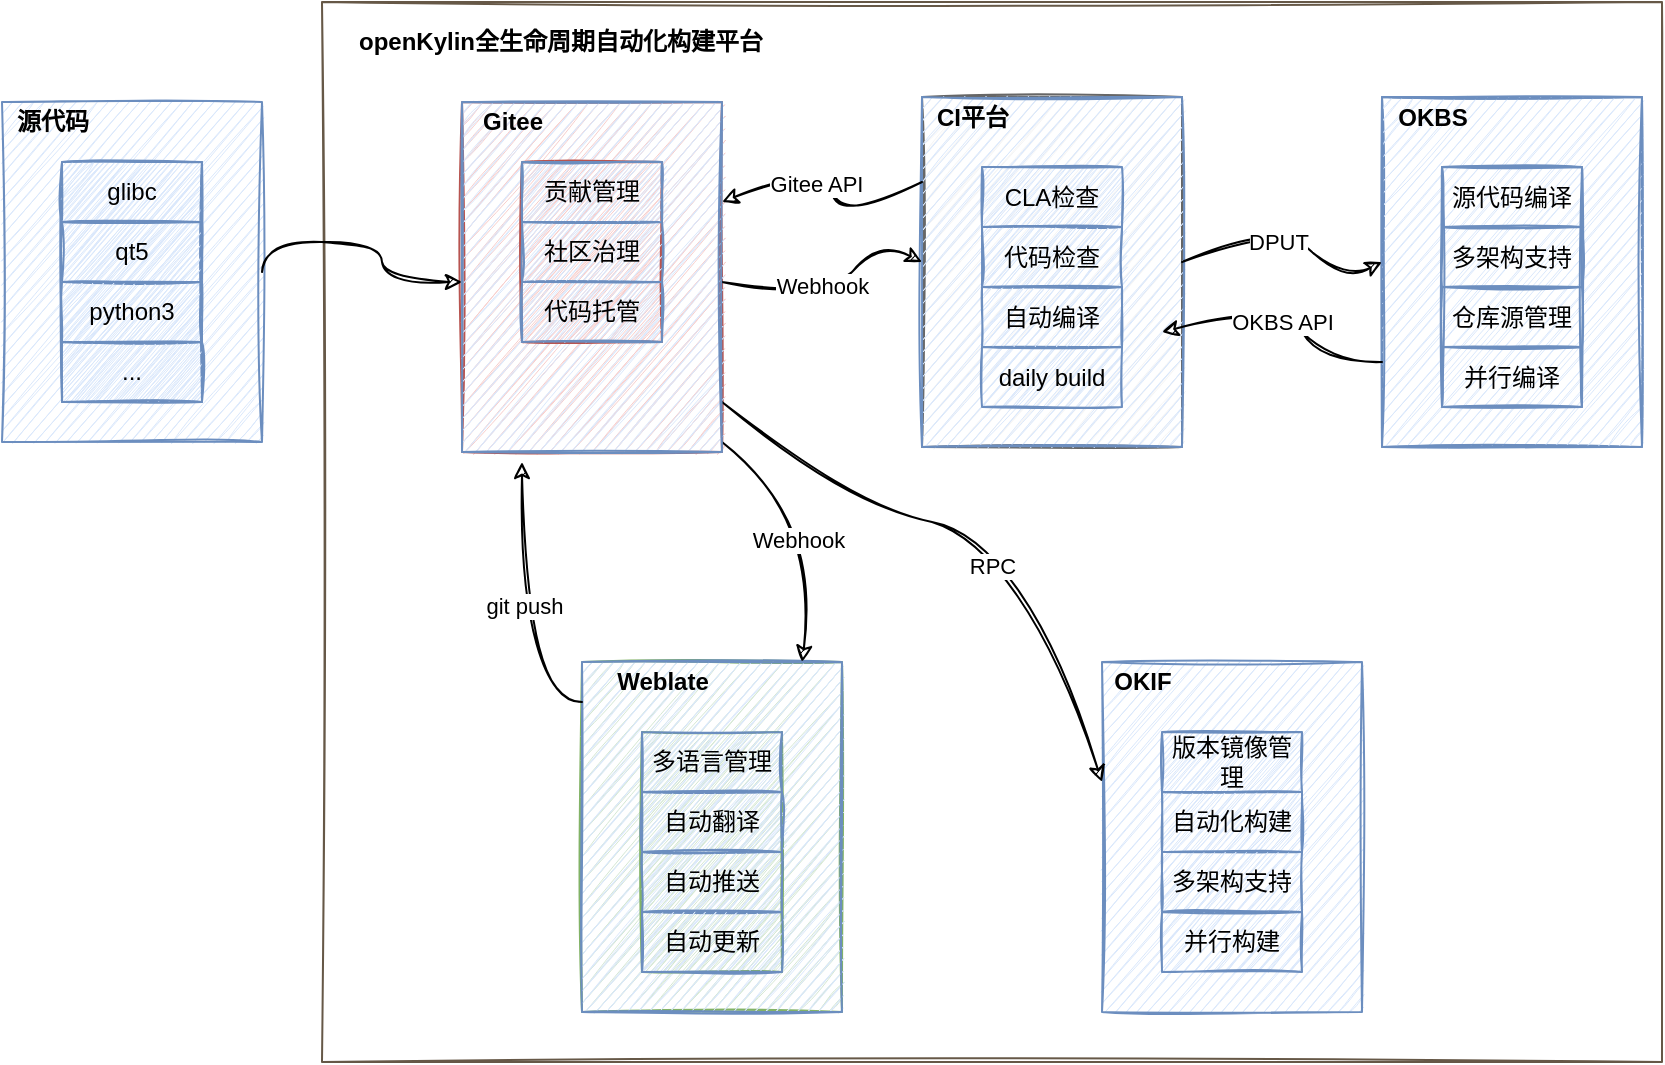 <mxfile version="18.1.1" type="github">
  <diagram id="IcLi22L3jf5gw6k58GcI" name="第 1 页">
    <mxGraphModel dx="1185" dy="598" grid="1" gridSize="10" guides="1" tooltips="1" connect="1" arrows="1" fold="1" page="1" pageScale="1" pageWidth="827" pageHeight="1169" math="0" shadow="0">
      <root>
        <mxCell id="0" />
        <mxCell id="1" parent="0" />
        <mxCell id="4SqKXaYtbgKI0CTbk92x-108" value="" style="rounded=0;whiteSpace=wrap;html=1;sketch=1;strokeColor=#665847;fillColor=none;gradientColor=none;" vertex="1" parent="1">
          <mxGeometry x="190" y="120" width="670" height="530" as="geometry" />
        </mxCell>
        <mxCell id="4SqKXaYtbgKI0CTbk92x-11" value="" style="group;rounded=0;sketch=1;" vertex="1" connectable="0" parent="1">
          <mxGeometry x="30" y="160" width="130" height="170" as="geometry" />
        </mxCell>
        <mxCell id="4SqKXaYtbgKI0CTbk92x-1" value="" style="rounded=0;whiteSpace=wrap;html=1;fillColor=#dae8fc;strokeColor=#6c8ebf;sketch=1;" vertex="1" parent="4SqKXaYtbgKI0CTbk92x-11">
          <mxGeometry y="10" width="130" height="170" as="geometry" />
        </mxCell>
        <mxCell id="4SqKXaYtbgKI0CTbk92x-2" value="源代码" style="text;html=1;align=center;verticalAlign=middle;resizable=0;points=[];autosize=1;strokeColor=none;fillColor=none;rounded=0;sketch=1;fontStyle=1" vertex="1" parent="4SqKXaYtbgKI0CTbk92x-11">
          <mxGeometry y="10" width="50" height="20" as="geometry" />
        </mxCell>
        <mxCell id="4SqKXaYtbgKI0CTbk92x-10" value="" style="group;rounded=0;fillColor=#dae8fc;strokeColor=#6c8ebf;sketch=1;" vertex="1" connectable="0" parent="4SqKXaYtbgKI0CTbk92x-11">
          <mxGeometry x="30" y="40" width="70" height="120" as="geometry" />
        </mxCell>
        <mxCell id="4SqKXaYtbgKI0CTbk92x-3" value="glibc" style="rounded=0;whiteSpace=wrap;html=1;fillColor=#dae8fc;strokeColor=#6c8ebf;sketch=1;" vertex="1" parent="4SqKXaYtbgKI0CTbk92x-10">
          <mxGeometry width="70" height="30" as="geometry" />
        </mxCell>
        <mxCell id="4SqKXaYtbgKI0CTbk92x-4" value="qt5" style="rounded=0;whiteSpace=wrap;html=1;fillColor=#dae8fc;strokeColor=#6c8ebf;sketch=1;" vertex="1" parent="4SqKXaYtbgKI0CTbk92x-10">
          <mxGeometry y="30" width="70" height="30" as="geometry" />
        </mxCell>
        <mxCell id="4SqKXaYtbgKI0CTbk92x-7" value="python3" style="rounded=0;whiteSpace=wrap;html=1;fillColor=#dae8fc;strokeColor=#6c8ebf;sketch=1;" vertex="1" parent="4SqKXaYtbgKI0CTbk92x-10">
          <mxGeometry y="60" width="70" height="30" as="geometry" />
        </mxCell>
        <mxCell id="4SqKXaYtbgKI0CTbk92x-8" value="&lt;span style=&quot;color: rgba(0, 0, 0, 0); font-family: monospace; font-size: 0px; text-align: start;&quot;&gt;%3CmxGraphModel%3E%3Croot%3E%3CmxCell%20id%3D%220%22%2F%3E%3CmxCell%20id%3D%221%22%20parent%3D%220%22%2F%3E%3CmxCell%20id%3D%222%22%20value%3D%22...%22%20style%3D%22text%3Bhtml%3D1%3Balign%3Dcenter%3BverticalAlign%3Dmiddle%3Bresizable%3D0%3Bpoints%3D%5B%5D%3Bautosize%3D1%3BstrokeColor%3Dnone%3BfillColor%3Dnone%3B%22%20vertex%3D%221%22%20parent%3D%221%22%3E%3CmxGeometry%20x%3D%22364%22%20y%3D%22430%22%20width%3D%2230%22%20height%3D%2220%22%20as%3D%22geometry%22%2F%3E%3C%2FmxCell%3E%3C%2Froot%3E%3C%2FmxGraphModel%3E&lt;/span&gt;" style="rounded=0;whiteSpace=wrap;html=1;fillColor=none;strokeColor=none;verticalAlign=top;gradientColor=none;sketch=1;" vertex="1" parent="4SqKXaYtbgKI0CTbk92x-10">
          <mxGeometry y="90" width="70" height="30" as="geometry" />
        </mxCell>
        <mxCell id="4SqKXaYtbgKI0CTbk92x-35" value="..." style="rounded=0;whiteSpace=wrap;html=1;fillColor=#dae8fc;strokeColor=#6c8ebf;sketch=1;" vertex="1" parent="4SqKXaYtbgKI0CTbk92x-10">
          <mxGeometry y="90" width="70" height="30" as="geometry" />
        </mxCell>
        <mxCell id="4SqKXaYtbgKI0CTbk92x-40" value="" style="group;rounded=0;fillColor=#d5e8d4;strokeColor=#82b366;sketch=1;" vertex="1" connectable="0" parent="1">
          <mxGeometry x="320" y="450" width="130" height="175" as="geometry" />
        </mxCell>
        <mxCell id="4SqKXaYtbgKI0CTbk92x-34" value="" style="group;fillColor=#DAE8FC;strokeColor=#6c8ebf;container=0;rounded=0;sketch=1;" vertex="1" connectable="0" parent="4SqKXaYtbgKI0CTbk92x-40">
          <mxGeometry width="130" height="175" as="geometry" />
        </mxCell>
        <mxCell id="4SqKXaYtbgKI0CTbk92x-16" value="Weblate" style="text;html=1;align=center;verticalAlign=middle;resizable=0;points=[];autosize=1;strokeColor=none;fillColor=none;fontStyle=1;rounded=0;sketch=1;" vertex="1" parent="4SqKXaYtbgKI0CTbk92x-40">
          <mxGeometry x="10" width="60" height="20" as="geometry" />
        </mxCell>
        <mxCell id="4SqKXaYtbgKI0CTbk92x-39" value="" style="group;rounded=0;fillColor=#d5e8d4;strokeColor=#82b366;sketch=1;" vertex="1" connectable="0" parent="4SqKXaYtbgKI0CTbk92x-40">
          <mxGeometry x="30" y="35" width="70" height="120" as="geometry" />
        </mxCell>
        <mxCell id="4SqKXaYtbgKI0CTbk92x-21" value="多语言管理" style="rounded=0;whiteSpace=wrap;html=1;fillColor=#dae8fc;strokeColor=#6c8ebf;sketch=1;" vertex="1" parent="4SqKXaYtbgKI0CTbk92x-39">
          <mxGeometry width="70" height="30" as="geometry" />
        </mxCell>
        <mxCell id="4SqKXaYtbgKI0CTbk92x-22" value="自动翻译" style="rounded=0;whiteSpace=wrap;html=1;fillColor=#dae8fc;strokeColor=#6c8ebf;sketch=1;" vertex="1" parent="4SqKXaYtbgKI0CTbk92x-39">
          <mxGeometry y="30" width="70" height="30" as="geometry" />
        </mxCell>
        <mxCell id="4SqKXaYtbgKI0CTbk92x-23" value="自动推送" style="rounded=0;whiteSpace=wrap;html=1;fillColor=#dae8fc;strokeColor=#6c8ebf;sketch=1;" vertex="1" parent="4SqKXaYtbgKI0CTbk92x-39">
          <mxGeometry y="60" width="70" height="30" as="geometry" />
        </mxCell>
        <mxCell id="4SqKXaYtbgKI0CTbk92x-38" value="自动更新" style="rounded=0;whiteSpace=wrap;html=1;fillColor=#dae8fc;strokeColor=#6c8ebf;sketch=1;" vertex="1" parent="4SqKXaYtbgKI0CTbk92x-39">
          <mxGeometry y="90" width="70" height="30" as="geometry" />
        </mxCell>
        <mxCell id="4SqKXaYtbgKI0CTbk92x-46" value="" style="group;rounded=0;sketch=1;" vertex="1" connectable="0" parent="1">
          <mxGeometry x="580" y="450" width="130" height="175" as="geometry" />
        </mxCell>
        <mxCell id="4SqKXaYtbgKI0CTbk92x-47" value="" style="group;fillColor=#DAE8FC;strokeColor=#6c8ebf;container=0;rounded=0;sketch=1;" vertex="1" connectable="0" parent="4SqKXaYtbgKI0CTbk92x-46">
          <mxGeometry width="130" height="175" as="geometry" />
        </mxCell>
        <mxCell id="4SqKXaYtbgKI0CTbk92x-48" value="OKIF" style="text;html=1;align=center;verticalAlign=middle;resizable=0;points=[];autosize=1;strokeColor=none;fillColor=none;fontStyle=1;rounded=0;sketch=1;" vertex="1" parent="4SqKXaYtbgKI0CTbk92x-46">
          <mxGeometry width="40" height="20" as="geometry" />
        </mxCell>
        <mxCell id="4SqKXaYtbgKI0CTbk92x-49" value="" style="group;rounded=0;sketch=1;" vertex="1" connectable="0" parent="4SqKXaYtbgKI0CTbk92x-46">
          <mxGeometry x="30" y="35" width="70" height="120" as="geometry" />
        </mxCell>
        <mxCell id="4SqKXaYtbgKI0CTbk92x-50" value="版本镜像管理" style="rounded=0;whiteSpace=wrap;html=1;fillColor=#dae8fc;strokeColor=#6c8ebf;sketch=1;" vertex="1" parent="4SqKXaYtbgKI0CTbk92x-49">
          <mxGeometry width="70" height="30" as="geometry" />
        </mxCell>
        <mxCell id="4SqKXaYtbgKI0CTbk92x-51" value="自动化构建" style="rounded=0;whiteSpace=wrap;html=1;fillColor=#dae8fc;strokeColor=#6c8ebf;sketch=1;" vertex="1" parent="4SqKXaYtbgKI0CTbk92x-49">
          <mxGeometry y="30" width="70" height="30" as="geometry" />
        </mxCell>
        <mxCell id="4SqKXaYtbgKI0CTbk92x-52" value="多架构支持" style="rounded=0;whiteSpace=wrap;html=1;fillColor=#dae8fc;strokeColor=#6c8ebf;sketch=1;" vertex="1" parent="4SqKXaYtbgKI0CTbk92x-49">
          <mxGeometry y="60" width="70" height="30" as="geometry" />
        </mxCell>
        <mxCell id="4SqKXaYtbgKI0CTbk92x-53" value="并行构建" style="rounded=0;whiteSpace=wrap;html=1;fillColor=#dae8fc;strokeColor=#6c8ebf;sketch=1;" vertex="1" parent="4SqKXaYtbgKI0CTbk92x-49">
          <mxGeometry y="90" width="70" height="30" as="geometry" />
        </mxCell>
        <mxCell id="4SqKXaYtbgKI0CTbk92x-54" value="" style="group;rounded=0;fillColor=none;gradientColor=none;strokeColor=#6c8ebf;sketch=1;" vertex="1" connectable="0" parent="1">
          <mxGeometry x="720" y="167.5" width="130" height="175" as="geometry" />
        </mxCell>
        <mxCell id="4SqKXaYtbgKI0CTbk92x-55" value="" style="group;fillColor=#DAE8FC;strokeColor=#6c8ebf;container=0;rounded=0;sketch=1;" vertex="1" connectable="0" parent="4SqKXaYtbgKI0CTbk92x-54">
          <mxGeometry width="130" height="175" as="geometry" />
        </mxCell>
        <mxCell id="4SqKXaYtbgKI0CTbk92x-56" value="OKBS" style="text;html=1;align=center;verticalAlign=middle;resizable=0;points=[];autosize=1;strokeColor=none;fillColor=none;fontStyle=1;rounded=0;sketch=1;" vertex="1" parent="4SqKXaYtbgKI0CTbk92x-54">
          <mxGeometry width="50" height="20" as="geometry" />
        </mxCell>
        <mxCell id="4SqKXaYtbgKI0CTbk92x-57" value="" style="group;rounded=0;fillColor=none;strokeColor=#6c8ebf;sketch=1;" vertex="1" connectable="0" parent="4SqKXaYtbgKI0CTbk92x-54">
          <mxGeometry x="30" y="35" width="70" height="120" as="geometry" />
        </mxCell>
        <mxCell id="4SqKXaYtbgKI0CTbk92x-58" value="源代码编译" style="rounded=0;whiteSpace=wrap;html=1;fillColor=none;strokeColor=#6c8ebf;sketch=1;" vertex="1" parent="4SqKXaYtbgKI0CTbk92x-57">
          <mxGeometry width="70" height="30" as="geometry" />
        </mxCell>
        <mxCell id="4SqKXaYtbgKI0CTbk92x-59" value="多架构支持" style="rounded=0;whiteSpace=wrap;html=1;fillColor=none;strokeColor=#6c8ebf;sketch=1;" vertex="1" parent="4SqKXaYtbgKI0CTbk92x-57">
          <mxGeometry y="30" width="70" height="30" as="geometry" />
        </mxCell>
        <mxCell id="4SqKXaYtbgKI0CTbk92x-60" value="仓库源管理" style="rounded=0;whiteSpace=wrap;html=1;fillColor=none;strokeColor=#6c8ebf;sketch=1;" vertex="1" parent="4SqKXaYtbgKI0CTbk92x-57">
          <mxGeometry y="60" width="70" height="30" as="geometry" />
        </mxCell>
        <mxCell id="4SqKXaYtbgKI0CTbk92x-61" value="并行编译" style="rounded=0;whiteSpace=wrap;html=1;fillColor=none;strokeColor=#6c8ebf;sketch=1;" vertex="1" parent="4SqKXaYtbgKI0CTbk92x-57">
          <mxGeometry y="90" width="70" height="30" as="geometry" />
        </mxCell>
        <mxCell id="4SqKXaYtbgKI0CTbk92x-67" value="" style="group;rounded=0;fillColor=#f5f5f5;strokeColor=#666666;gradientColor=none;sketch=1;" vertex="1" connectable="0" parent="1">
          <mxGeometry x="490" y="167.5" width="130" height="175" as="geometry" />
        </mxCell>
        <mxCell id="4SqKXaYtbgKI0CTbk92x-68" value="" style="group;fillColor=#DAE8FC;strokeColor=#6c8ebf;container=0;rounded=0;sketch=1;" vertex="1" connectable="0" parent="4SqKXaYtbgKI0CTbk92x-67">
          <mxGeometry width="130" height="175" as="geometry" />
        </mxCell>
        <mxCell id="4SqKXaYtbgKI0CTbk92x-69" value="CI平台" style="text;html=1;align=center;verticalAlign=middle;resizable=0;points=[];autosize=1;strokeColor=none;fillColor=none;fontStyle=1;rounded=0;sketch=1;" vertex="1" parent="4SqKXaYtbgKI0CTbk92x-67">
          <mxGeometry width="50" height="20" as="geometry" />
        </mxCell>
        <mxCell id="4SqKXaYtbgKI0CTbk92x-70" value="" style="group;rounded=0;fillColor=none;sketch=1;" vertex="1" connectable="0" parent="4SqKXaYtbgKI0CTbk92x-67">
          <mxGeometry x="30" y="35" width="70" height="120" as="geometry" />
        </mxCell>
        <mxCell id="4SqKXaYtbgKI0CTbk92x-71" value="CLA检查" style="rounded=0;whiteSpace=wrap;html=1;fillColor=#dae8fc;strokeColor=#6c8ebf;sketch=1;" vertex="1" parent="4SqKXaYtbgKI0CTbk92x-70">
          <mxGeometry width="70" height="30" as="geometry" />
        </mxCell>
        <mxCell id="4SqKXaYtbgKI0CTbk92x-72" value="代码检查" style="rounded=0;whiteSpace=wrap;html=1;fillColor=#dae8fc;strokeColor=#6c8ebf;sketch=1;" vertex="1" parent="4SqKXaYtbgKI0CTbk92x-70">
          <mxGeometry y="30" width="70" height="30" as="geometry" />
        </mxCell>
        <mxCell id="4SqKXaYtbgKI0CTbk92x-73" value="自动编译" style="rounded=0;whiteSpace=wrap;html=1;fillColor=#dae8fc;strokeColor=#6c8ebf;sketch=1;" vertex="1" parent="4SqKXaYtbgKI0CTbk92x-70">
          <mxGeometry y="60" width="70" height="30" as="geometry" />
        </mxCell>
        <mxCell id="4SqKXaYtbgKI0CTbk92x-74" value="daily build" style="rounded=0;whiteSpace=wrap;html=1;fillColor=#dae8fc;strokeColor=#6c8ebf;sketch=1;" vertex="1" parent="4SqKXaYtbgKI0CTbk92x-70">
          <mxGeometry y="90" width="70" height="30" as="geometry" />
        </mxCell>
        <mxCell id="4SqKXaYtbgKI0CTbk92x-75" value="" style="group;rounded=0;fillColor=#f8cecc;strokeColor=#b85450;container=0;sketch=1;" vertex="1" connectable="0" parent="1">
          <mxGeometry x="260" y="170" width="130" height="175" as="geometry" />
        </mxCell>
        <mxCell id="4SqKXaYtbgKI0CTbk92x-85" style="edgeStyle=orthogonalEdgeStyle;curved=1;rounded=0;orthogonalLoop=1;jettySize=auto;html=1;shadow=0;sketch=1;" edge="1" parent="1">
          <mxGeometry relative="1" as="geometry">
            <mxPoint x="290" y="350" as="targetPoint" />
            <mxPoint x="320" y="470" as="sourcePoint" />
            <Array as="points">
              <mxPoint x="290" y="470" />
            </Array>
          </mxGeometry>
        </mxCell>
        <mxCell id="4SqKXaYtbgKI0CTbk92x-86" value="git push" style="edgeLabel;html=1;align=center;verticalAlign=middle;resizable=0;points=[];rounded=0;sketch=1;" vertex="1" connectable="0" parent="4SqKXaYtbgKI0CTbk92x-85">
          <mxGeometry x="0.037" y="-1" relative="1" as="geometry">
            <mxPoint as="offset" />
          </mxGeometry>
        </mxCell>
        <mxCell id="4SqKXaYtbgKI0CTbk92x-89" value="" style="endArrow=classic;html=1;rounded=0;shadow=0;curved=1;strokeColor=default;sketch=1;" edge="1" parent="1">
          <mxGeometry width="50" height="50" relative="1" as="geometry">
            <mxPoint x="390" y="340" as="sourcePoint" />
            <mxPoint x="430" y="450" as="targetPoint" />
            <Array as="points">
              <mxPoint x="440" y="380" />
            </Array>
          </mxGeometry>
        </mxCell>
        <mxCell id="4SqKXaYtbgKI0CTbk92x-90" value="Webhook" style="edgeLabel;html=1;align=center;verticalAlign=middle;resizable=0;points=[];rounded=0;sketch=1;" vertex="1" connectable="0" parent="4SqKXaYtbgKI0CTbk92x-89">
          <mxGeometry x="0.095" y="-11" relative="1" as="geometry">
            <mxPoint as="offset" />
          </mxGeometry>
        </mxCell>
        <mxCell id="4SqKXaYtbgKI0CTbk92x-91" value="" style="endArrow=classic;html=1;rounded=0;shadow=0;strokeColor=default;curved=1;sketch=1;" edge="1" parent="1">
          <mxGeometry width="50" height="50" relative="1" as="geometry">
            <mxPoint x="390" y="320" as="sourcePoint" />
            <mxPoint x="580" y="510" as="targetPoint" />
            <Array as="points">
              <mxPoint x="450" y="370" />
              <mxPoint x="540" y="390" />
            </Array>
          </mxGeometry>
        </mxCell>
        <mxCell id="4SqKXaYtbgKI0CTbk92x-93" value="RPC" style="edgeLabel;html=1;align=center;verticalAlign=middle;resizable=0;points=[];rounded=0;sketch=1;" vertex="1" connectable="0" parent="4SqKXaYtbgKI0CTbk92x-91">
          <mxGeometry x="0.061" y="-15" relative="1" as="geometry">
            <mxPoint as="offset" />
          </mxGeometry>
        </mxCell>
        <mxCell id="4SqKXaYtbgKI0CTbk92x-95" value="" style="endArrow=classic;startArrow=none;html=1;shadow=0;strokeColor=default;curved=1;startFill=0;sketch=1;" edge="1" parent="1">
          <mxGeometry width="50" height="50" relative="1" as="geometry">
            <mxPoint x="390" y="260" as="sourcePoint" />
            <mxPoint x="490" y="250" as="targetPoint" />
            <Array as="points">
              <mxPoint x="440" y="270" />
              <mxPoint x="470" y="240" />
            </Array>
          </mxGeometry>
        </mxCell>
        <mxCell id="4SqKXaYtbgKI0CTbk92x-96" value="Webhook" style="edgeLabel;html=1;align=center;verticalAlign=middle;resizable=0;points=[];sketch=1;" vertex="1" connectable="0" parent="4SqKXaYtbgKI0CTbk92x-95">
          <mxGeometry x="-0.021" y="6" relative="1" as="geometry">
            <mxPoint as="offset" />
          </mxGeometry>
        </mxCell>
        <mxCell id="4SqKXaYtbgKI0CTbk92x-97" value="" style="endArrow=classic;html=1;shadow=0;strokeColor=default;curved=1;sketch=1;" edge="1" parent="1">
          <mxGeometry width="50" height="50" relative="1" as="geometry">
            <mxPoint x="490" y="210" as="sourcePoint" />
            <mxPoint x="390" y="220" as="targetPoint" />
            <Array as="points">
              <mxPoint x="450" y="230" />
              <mxPoint x="440" y="200" />
            </Array>
          </mxGeometry>
        </mxCell>
        <mxCell id="4SqKXaYtbgKI0CTbk92x-98" value="Gitee API" style="edgeLabel;html=1;align=center;verticalAlign=middle;resizable=0;points=[];sketch=1;" vertex="1" connectable="0" parent="4SqKXaYtbgKI0CTbk92x-97">
          <mxGeometry x="0.038" y="6" relative="1" as="geometry">
            <mxPoint as="offset" />
          </mxGeometry>
        </mxCell>
        <mxCell id="4SqKXaYtbgKI0CTbk92x-99" style="edgeStyle=orthogonalEdgeStyle;curved=1;orthogonalLoop=1;jettySize=auto;html=1;shadow=0;startArrow=none;startFill=0;strokeColor=default;exitX=1;exitY=0.5;exitDx=0;exitDy=0;sketch=1;" edge="1" parent="1" source="4SqKXaYtbgKI0CTbk92x-1">
          <mxGeometry relative="1" as="geometry">
            <mxPoint x="260" y="260" as="targetPoint" />
            <Array as="points">
              <mxPoint x="160" y="240" />
              <mxPoint x="220" y="240" />
              <mxPoint x="220" y="260" />
            </Array>
          </mxGeometry>
        </mxCell>
        <mxCell id="4SqKXaYtbgKI0CTbk92x-102" value="" style="endArrow=classic;html=1;shadow=0;strokeColor=default;curved=1;sketch=1;" edge="1" parent="1">
          <mxGeometry width="50" height="50" relative="1" as="geometry">
            <mxPoint x="620" y="250" as="sourcePoint" />
            <mxPoint x="720" y="250" as="targetPoint" />
            <Array as="points">
              <mxPoint x="670" y="230" />
              <mxPoint x="700" y="260" />
            </Array>
          </mxGeometry>
        </mxCell>
        <mxCell id="4SqKXaYtbgKI0CTbk92x-103" value="DPUT" style="edgeLabel;html=1;align=center;verticalAlign=middle;resizable=0;points=[];sketch=1;" vertex="1" connectable="0" parent="4SqKXaYtbgKI0CTbk92x-102">
          <mxGeometry x="-0.191" y="-8" relative="1" as="geometry">
            <mxPoint as="offset" />
          </mxGeometry>
        </mxCell>
        <mxCell id="4SqKXaYtbgKI0CTbk92x-104" value="" style="endArrow=classic;html=1;shadow=0;strokeColor=default;curved=1;sketch=1;" edge="1" parent="1">
          <mxGeometry width="50" height="50" relative="1" as="geometry">
            <mxPoint x="720" y="300" as="sourcePoint" />
            <mxPoint x="610" y="285" as="targetPoint" />
            <Array as="points">
              <mxPoint x="690" y="300" />
              <mxPoint x="670" y="270" />
            </Array>
          </mxGeometry>
        </mxCell>
        <mxCell id="4SqKXaYtbgKI0CTbk92x-105" value="OKBS API" style="edgeLabel;html=1;align=center;verticalAlign=middle;resizable=0;points=[];sketch=1;" vertex="1" connectable="0" parent="4SqKXaYtbgKI0CTbk92x-104">
          <mxGeometry x="0.36" y="1" relative="1" as="geometry">
            <mxPoint x="20" y="4" as="offset" />
          </mxGeometry>
        </mxCell>
        <mxCell id="4SqKXaYtbgKI0CTbk92x-76" value="" style="group;fillColor=#DAE8FC;strokeColor=#6c8ebf;container=0;rounded=0;sketch=1;" vertex="1" connectable="0" parent="1">
          <mxGeometry x="260" y="170" width="130" height="175" as="geometry" />
        </mxCell>
        <mxCell id="4SqKXaYtbgKI0CTbk92x-77" value="Gitee" style="text;html=1;align=center;verticalAlign=middle;resizable=0;points=[];autosize=1;strokeColor=none;fillColor=none;fontStyle=1;rounded=0;sketch=1;" vertex="1" parent="1">
          <mxGeometry x="260" y="170" width="50" height="20" as="geometry" />
        </mxCell>
        <mxCell id="4SqKXaYtbgKI0CTbk92x-107" value="" style="group;fillColor=#f8cecc;strokeColor=#b85450;sketch=1;" vertex="1" connectable="0" parent="1">
          <mxGeometry x="290" y="200" width="70" height="90" as="geometry" />
        </mxCell>
        <mxCell id="4SqKXaYtbgKI0CTbk92x-79" value="代码托管" style="rounded=0;whiteSpace=wrap;html=1;fillColor=#dae8fc;strokeColor=#6c8ebf;sketch=1;" vertex="1" parent="4SqKXaYtbgKI0CTbk92x-107">
          <mxGeometry y="60" width="70" height="30" as="geometry" />
        </mxCell>
        <mxCell id="4SqKXaYtbgKI0CTbk92x-80" value="贡献管理" style="rounded=0;whiteSpace=wrap;html=1;fillColor=#dae8fc;strokeColor=#6c8ebf;sketch=1;" vertex="1" parent="4SqKXaYtbgKI0CTbk92x-107">
          <mxGeometry width="70" height="30" as="geometry" />
        </mxCell>
        <mxCell id="4SqKXaYtbgKI0CTbk92x-81" value="社区治理" style="rounded=0;whiteSpace=wrap;html=1;fillColor=#dae8fc;strokeColor=#6c8ebf;sketch=1;" vertex="1" parent="4SqKXaYtbgKI0CTbk92x-107">
          <mxGeometry y="30" width="70" height="30" as="geometry" />
        </mxCell>
        <mxCell id="4SqKXaYtbgKI0CTbk92x-109" value="openKylin全生命周期自动化构建平台" style="text;html=1;align=center;verticalAlign=middle;resizable=0;points=[];autosize=1;strokeColor=none;fillColor=none;fontStyle=1" vertex="1" parent="1">
          <mxGeometry x="199" y="130" width="220" height="20" as="geometry" />
        </mxCell>
      </root>
    </mxGraphModel>
  </diagram>
</mxfile>

